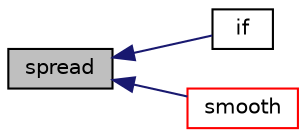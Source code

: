 digraph "spread"
{
  bgcolor="transparent";
  edge [fontname="Helvetica",fontsize="10",labelfontname="Helvetica",labelfontsize="10"];
  node [fontname="Helvetica",fontsize="10",shape=record];
  rankdir="LR";
  Node1 [label="spread",height=0.2,width=0.4,color="black", fillcolor="grey75", style="filled", fontcolor="black"];
  Node1 -> Node2 [dir="back",color="midnightblue",fontsize="10",style="solid",fontname="Helvetica"];
  Node2 [label="if",height=0.2,width=0.4,color="black",URL="$a03266.html#a75c6a57dd63841e1ed00e5cc88efccae"];
  Node1 -> Node3 [dir="back",color="midnightblue",fontsize="10",style="solid",fontname="Helvetica"];
  Node3 [label="smooth",height=0.2,width=0.4,color="red",URL="$a10972.html#a417a555eb3108fd8d6c41c0aec39a633"];
}
